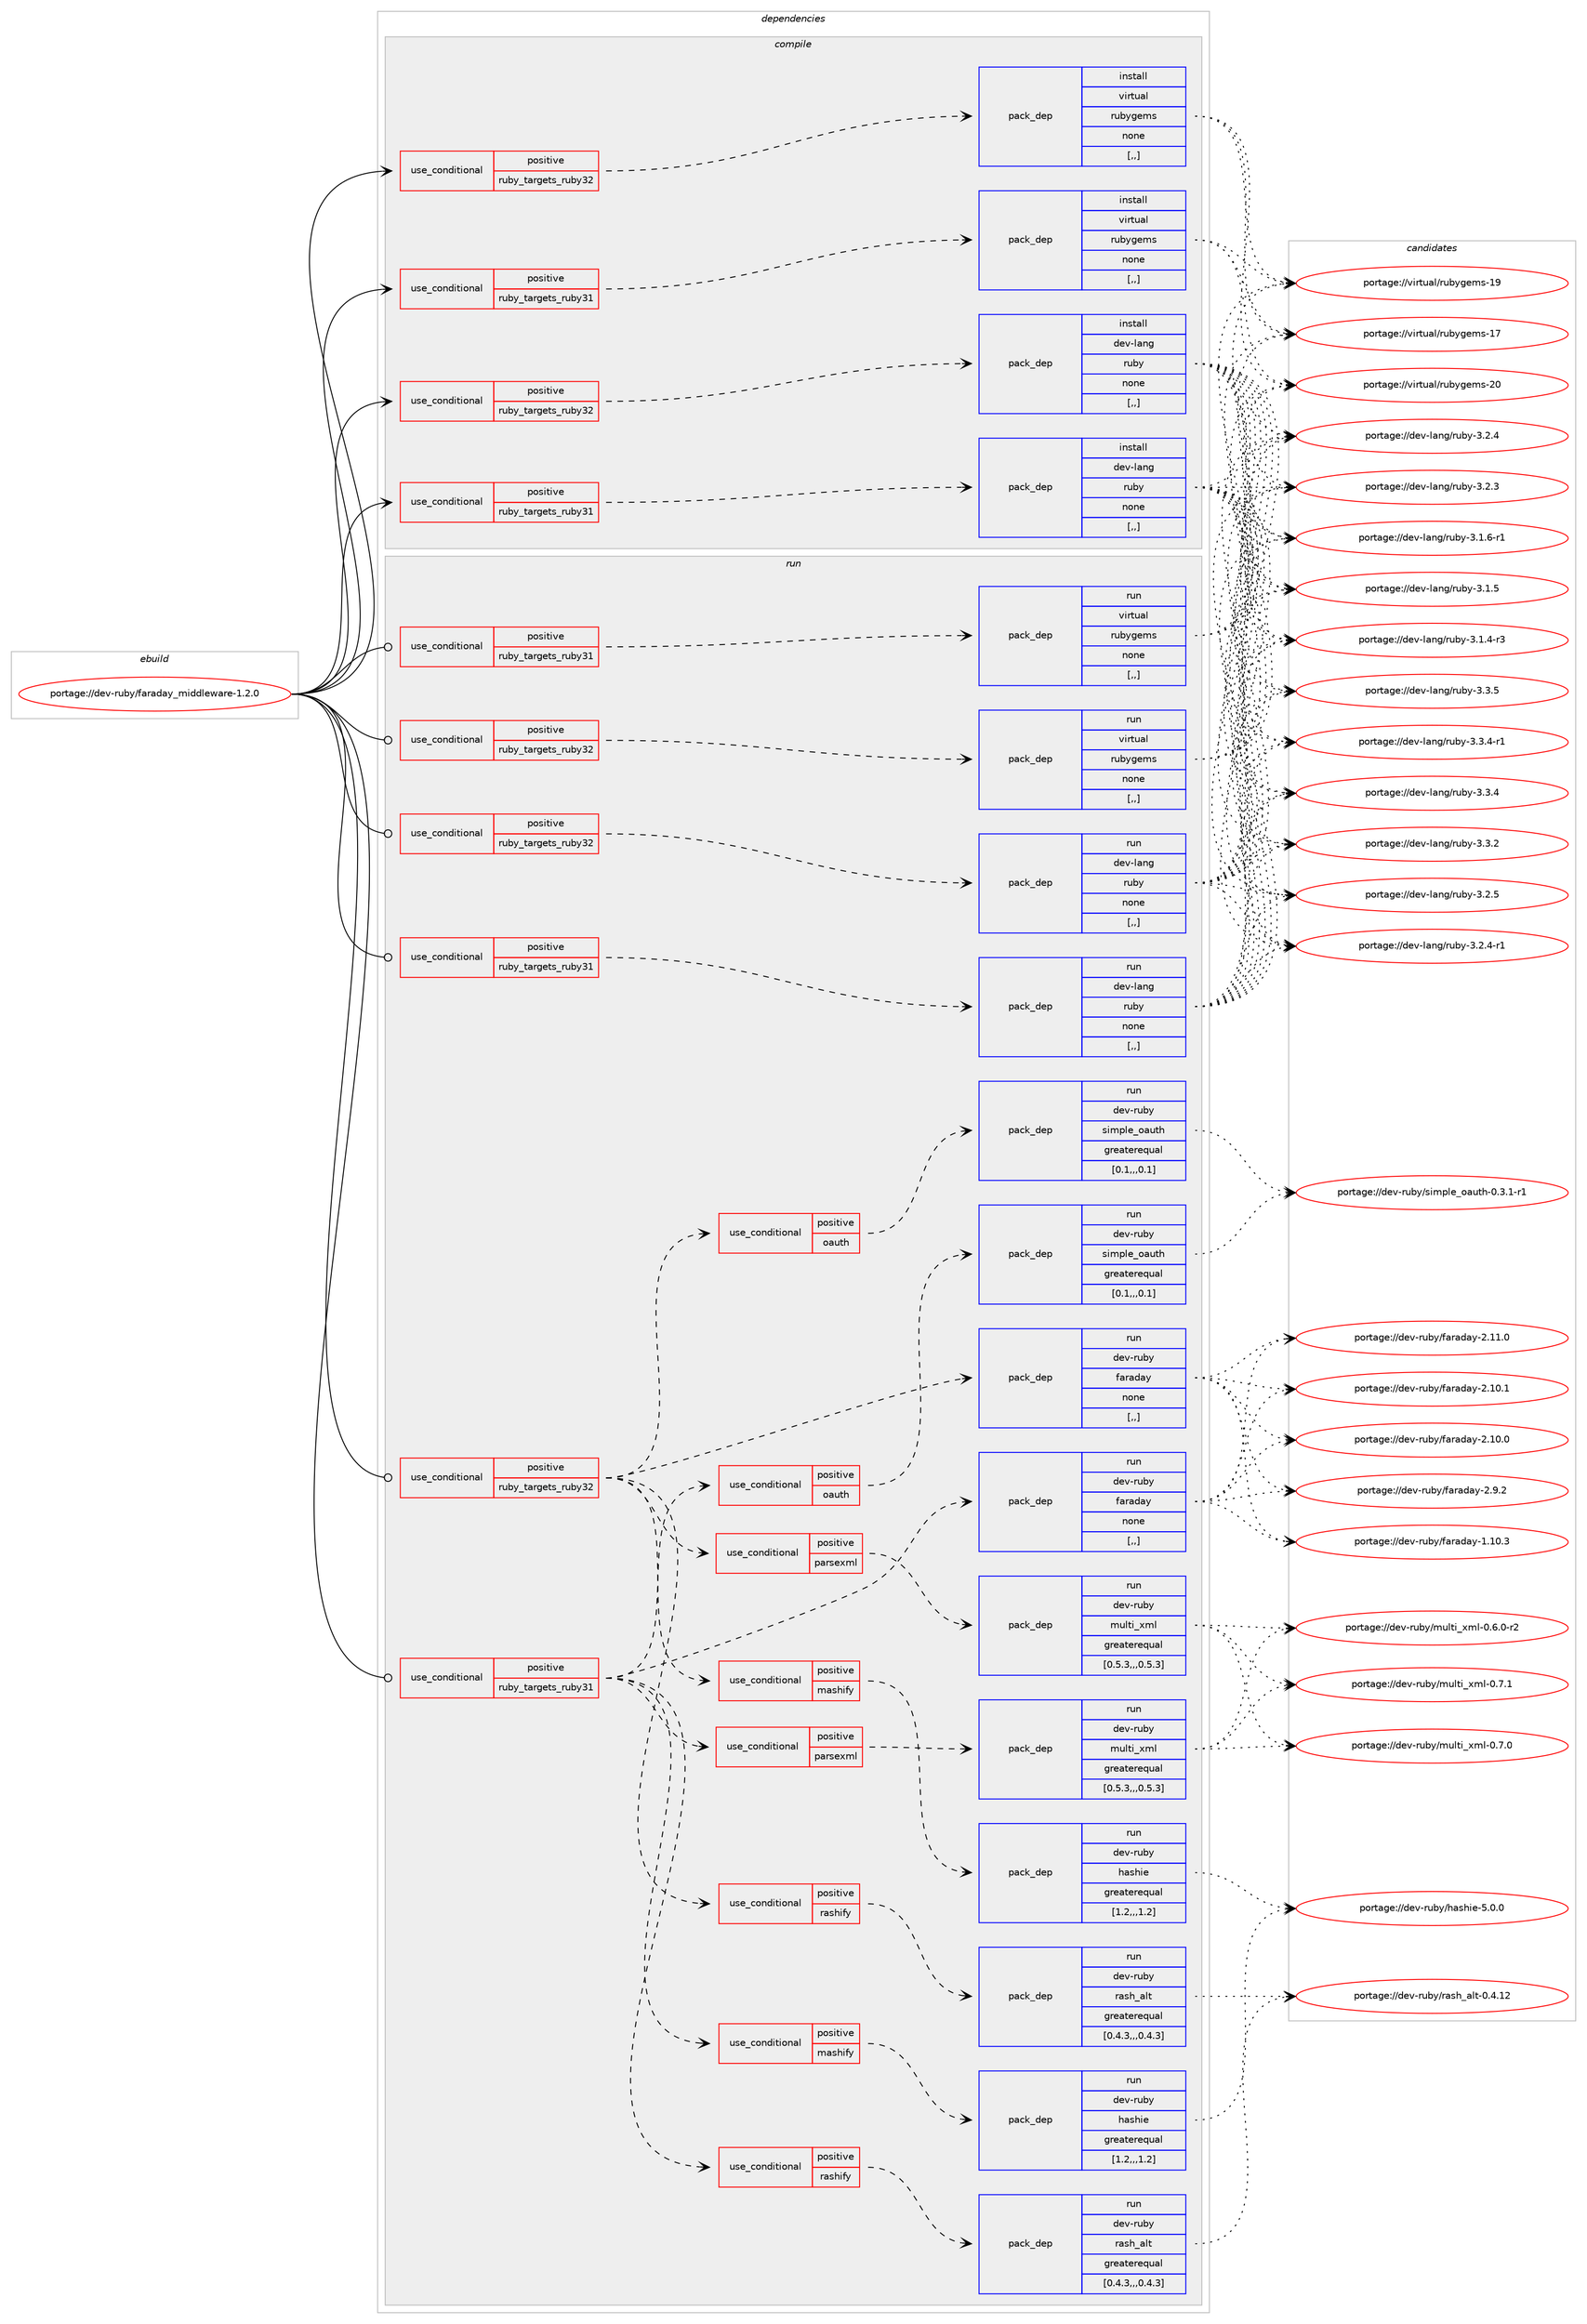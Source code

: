 digraph prolog {

# *************
# Graph options
# *************

newrank=true;
concentrate=true;
compound=true;
graph [rankdir=LR,fontname=Helvetica,fontsize=10,ranksep=1.5];#, ranksep=2.5, nodesep=0.2];
edge  [arrowhead=vee];
node  [fontname=Helvetica,fontsize=10];

# **********
# The ebuild
# **********

subgraph cluster_leftcol {
color=gray;
label=<<i>ebuild</i>>;
id [label="portage://dev-ruby/faraday_middleware-1.2.0", color=red, width=4, href="../dev-ruby/faraday_middleware-1.2.0.svg"];
}

# ****************
# The dependencies
# ****************

subgraph cluster_midcol {
color=gray;
label=<<i>dependencies</i>>;
subgraph cluster_compile {
fillcolor="#eeeeee";
style=filled;
label=<<i>compile</i>>;
subgraph cond178621 {
dependency679613 [label=<<TABLE BORDER="0" CELLBORDER="1" CELLSPACING="0" CELLPADDING="4"><TR><TD ROWSPAN="3" CELLPADDING="10">use_conditional</TD></TR><TR><TD>positive</TD></TR><TR><TD>ruby_targets_ruby31</TD></TR></TABLE>>, shape=none, color=red];
subgraph pack496069 {
dependency679614 [label=<<TABLE BORDER="0" CELLBORDER="1" CELLSPACING="0" CELLPADDING="4" WIDTH="220"><TR><TD ROWSPAN="6" CELLPADDING="30">pack_dep</TD></TR><TR><TD WIDTH="110">install</TD></TR><TR><TD>dev-lang</TD></TR><TR><TD>ruby</TD></TR><TR><TD>none</TD></TR><TR><TD>[,,]</TD></TR></TABLE>>, shape=none, color=blue];
}
dependency679613:e -> dependency679614:w [weight=20,style="dashed",arrowhead="vee"];
}
id:e -> dependency679613:w [weight=20,style="solid",arrowhead="vee"];
subgraph cond178622 {
dependency679615 [label=<<TABLE BORDER="0" CELLBORDER="1" CELLSPACING="0" CELLPADDING="4"><TR><TD ROWSPAN="3" CELLPADDING="10">use_conditional</TD></TR><TR><TD>positive</TD></TR><TR><TD>ruby_targets_ruby31</TD></TR></TABLE>>, shape=none, color=red];
subgraph pack496070 {
dependency679616 [label=<<TABLE BORDER="0" CELLBORDER="1" CELLSPACING="0" CELLPADDING="4" WIDTH="220"><TR><TD ROWSPAN="6" CELLPADDING="30">pack_dep</TD></TR><TR><TD WIDTH="110">install</TD></TR><TR><TD>virtual</TD></TR><TR><TD>rubygems</TD></TR><TR><TD>none</TD></TR><TR><TD>[,,]</TD></TR></TABLE>>, shape=none, color=blue];
}
dependency679615:e -> dependency679616:w [weight=20,style="dashed",arrowhead="vee"];
}
id:e -> dependency679615:w [weight=20,style="solid",arrowhead="vee"];
subgraph cond178623 {
dependency679617 [label=<<TABLE BORDER="0" CELLBORDER="1" CELLSPACING="0" CELLPADDING="4"><TR><TD ROWSPAN="3" CELLPADDING="10">use_conditional</TD></TR><TR><TD>positive</TD></TR><TR><TD>ruby_targets_ruby32</TD></TR></TABLE>>, shape=none, color=red];
subgraph pack496071 {
dependency679618 [label=<<TABLE BORDER="0" CELLBORDER="1" CELLSPACING="0" CELLPADDING="4" WIDTH="220"><TR><TD ROWSPAN="6" CELLPADDING="30">pack_dep</TD></TR><TR><TD WIDTH="110">install</TD></TR><TR><TD>dev-lang</TD></TR><TR><TD>ruby</TD></TR><TR><TD>none</TD></TR><TR><TD>[,,]</TD></TR></TABLE>>, shape=none, color=blue];
}
dependency679617:e -> dependency679618:w [weight=20,style="dashed",arrowhead="vee"];
}
id:e -> dependency679617:w [weight=20,style="solid",arrowhead="vee"];
subgraph cond178624 {
dependency679619 [label=<<TABLE BORDER="0" CELLBORDER="1" CELLSPACING="0" CELLPADDING="4"><TR><TD ROWSPAN="3" CELLPADDING="10">use_conditional</TD></TR><TR><TD>positive</TD></TR><TR><TD>ruby_targets_ruby32</TD></TR></TABLE>>, shape=none, color=red];
subgraph pack496072 {
dependency679620 [label=<<TABLE BORDER="0" CELLBORDER="1" CELLSPACING="0" CELLPADDING="4" WIDTH="220"><TR><TD ROWSPAN="6" CELLPADDING="30">pack_dep</TD></TR><TR><TD WIDTH="110">install</TD></TR><TR><TD>virtual</TD></TR><TR><TD>rubygems</TD></TR><TR><TD>none</TD></TR><TR><TD>[,,]</TD></TR></TABLE>>, shape=none, color=blue];
}
dependency679619:e -> dependency679620:w [weight=20,style="dashed",arrowhead="vee"];
}
id:e -> dependency679619:w [weight=20,style="solid",arrowhead="vee"];
}
subgraph cluster_compileandrun {
fillcolor="#eeeeee";
style=filled;
label=<<i>compile and run</i>>;
}
subgraph cluster_run {
fillcolor="#eeeeee";
style=filled;
label=<<i>run</i>>;
subgraph cond178625 {
dependency679621 [label=<<TABLE BORDER="0" CELLBORDER="1" CELLSPACING="0" CELLPADDING="4"><TR><TD ROWSPAN="3" CELLPADDING="10">use_conditional</TD></TR><TR><TD>positive</TD></TR><TR><TD>ruby_targets_ruby31</TD></TR></TABLE>>, shape=none, color=red];
subgraph pack496073 {
dependency679622 [label=<<TABLE BORDER="0" CELLBORDER="1" CELLSPACING="0" CELLPADDING="4" WIDTH="220"><TR><TD ROWSPAN="6" CELLPADDING="30">pack_dep</TD></TR><TR><TD WIDTH="110">run</TD></TR><TR><TD>dev-lang</TD></TR><TR><TD>ruby</TD></TR><TR><TD>none</TD></TR><TR><TD>[,,]</TD></TR></TABLE>>, shape=none, color=blue];
}
dependency679621:e -> dependency679622:w [weight=20,style="dashed",arrowhead="vee"];
}
id:e -> dependency679621:w [weight=20,style="solid",arrowhead="odot"];
subgraph cond178626 {
dependency679623 [label=<<TABLE BORDER="0" CELLBORDER="1" CELLSPACING="0" CELLPADDING="4"><TR><TD ROWSPAN="3" CELLPADDING="10">use_conditional</TD></TR><TR><TD>positive</TD></TR><TR><TD>ruby_targets_ruby31</TD></TR></TABLE>>, shape=none, color=red];
subgraph pack496074 {
dependency679624 [label=<<TABLE BORDER="0" CELLBORDER="1" CELLSPACING="0" CELLPADDING="4" WIDTH="220"><TR><TD ROWSPAN="6" CELLPADDING="30">pack_dep</TD></TR><TR><TD WIDTH="110">run</TD></TR><TR><TD>dev-ruby</TD></TR><TR><TD>faraday</TD></TR><TR><TD>none</TD></TR><TR><TD>[,,]</TD></TR></TABLE>>, shape=none, color=blue];
}
dependency679623:e -> dependency679624:w [weight=20,style="dashed",arrowhead="vee"];
subgraph cond178627 {
dependency679625 [label=<<TABLE BORDER="0" CELLBORDER="1" CELLSPACING="0" CELLPADDING="4"><TR><TD ROWSPAN="3" CELLPADDING="10">use_conditional</TD></TR><TR><TD>positive</TD></TR><TR><TD>parsexml</TD></TR></TABLE>>, shape=none, color=red];
subgraph pack496075 {
dependency679626 [label=<<TABLE BORDER="0" CELLBORDER="1" CELLSPACING="0" CELLPADDING="4" WIDTH="220"><TR><TD ROWSPAN="6" CELLPADDING="30">pack_dep</TD></TR><TR><TD WIDTH="110">run</TD></TR><TR><TD>dev-ruby</TD></TR><TR><TD>multi_xml</TD></TR><TR><TD>greaterequal</TD></TR><TR><TD>[0.5.3,,,0.5.3]</TD></TR></TABLE>>, shape=none, color=blue];
}
dependency679625:e -> dependency679626:w [weight=20,style="dashed",arrowhead="vee"];
}
dependency679623:e -> dependency679625:w [weight=20,style="dashed",arrowhead="vee"];
subgraph cond178628 {
dependency679627 [label=<<TABLE BORDER="0" CELLBORDER="1" CELLSPACING="0" CELLPADDING="4"><TR><TD ROWSPAN="3" CELLPADDING="10">use_conditional</TD></TR><TR><TD>positive</TD></TR><TR><TD>oauth</TD></TR></TABLE>>, shape=none, color=red];
subgraph pack496076 {
dependency679628 [label=<<TABLE BORDER="0" CELLBORDER="1" CELLSPACING="0" CELLPADDING="4" WIDTH="220"><TR><TD ROWSPAN="6" CELLPADDING="30">pack_dep</TD></TR><TR><TD WIDTH="110">run</TD></TR><TR><TD>dev-ruby</TD></TR><TR><TD>simple_oauth</TD></TR><TR><TD>greaterequal</TD></TR><TR><TD>[0.1,,,0.1]</TD></TR></TABLE>>, shape=none, color=blue];
}
dependency679627:e -> dependency679628:w [weight=20,style="dashed",arrowhead="vee"];
}
dependency679623:e -> dependency679627:w [weight=20,style="dashed",arrowhead="vee"];
subgraph cond178629 {
dependency679629 [label=<<TABLE BORDER="0" CELLBORDER="1" CELLSPACING="0" CELLPADDING="4"><TR><TD ROWSPAN="3" CELLPADDING="10">use_conditional</TD></TR><TR><TD>positive</TD></TR><TR><TD>mashify</TD></TR></TABLE>>, shape=none, color=red];
subgraph pack496077 {
dependency679630 [label=<<TABLE BORDER="0" CELLBORDER="1" CELLSPACING="0" CELLPADDING="4" WIDTH="220"><TR><TD ROWSPAN="6" CELLPADDING="30">pack_dep</TD></TR><TR><TD WIDTH="110">run</TD></TR><TR><TD>dev-ruby</TD></TR><TR><TD>hashie</TD></TR><TR><TD>greaterequal</TD></TR><TR><TD>[1.2,,,1.2]</TD></TR></TABLE>>, shape=none, color=blue];
}
dependency679629:e -> dependency679630:w [weight=20,style="dashed",arrowhead="vee"];
}
dependency679623:e -> dependency679629:w [weight=20,style="dashed",arrowhead="vee"];
subgraph cond178630 {
dependency679631 [label=<<TABLE BORDER="0" CELLBORDER="1" CELLSPACING="0" CELLPADDING="4"><TR><TD ROWSPAN="3" CELLPADDING="10">use_conditional</TD></TR><TR><TD>positive</TD></TR><TR><TD>rashify</TD></TR></TABLE>>, shape=none, color=red];
subgraph pack496078 {
dependency679632 [label=<<TABLE BORDER="0" CELLBORDER="1" CELLSPACING="0" CELLPADDING="4" WIDTH="220"><TR><TD ROWSPAN="6" CELLPADDING="30">pack_dep</TD></TR><TR><TD WIDTH="110">run</TD></TR><TR><TD>dev-ruby</TD></TR><TR><TD>rash_alt</TD></TR><TR><TD>greaterequal</TD></TR><TR><TD>[0.4.3,,,0.4.3]</TD></TR></TABLE>>, shape=none, color=blue];
}
dependency679631:e -> dependency679632:w [weight=20,style="dashed",arrowhead="vee"];
}
dependency679623:e -> dependency679631:w [weight=20,style="dashed",arrowhead="vee"];
}
id:e -> dependency679623:w [weight=20,style="solid",arrowhead="odot"];
subgraph cond178631 {
dependency679633 [label=<<TABLE BORDER="0" CELLBORDER="1" CELLSPACING="0" CELLPADDING="4"><TR><TD ROWSPAN="3" CELLPADDING="10">use_conditional</TD></TR><TR><TD>positive</TD></TR><TR><TD>ruby_targets_ruby31</TD></TR></TABLE>>, shape=none, color=red];
subgraph pack496079 {
dependency679634 [label=<<TABLE BORDER="0" CELLBORDER="1" CELLSPACING="0" CELLPADDING="4" WIDTH="220"><TR><TD ROWSPAN="6" CELLPADDING="30">pack_dep</TD></TR><TR><TD WIDTH="110">run</TD></TR><TR><TD>virtual</TD></TR><TR><TD>rubygems</TD></TR><TR><TD>none</TD></TR><TR><TD>[,,]</TD></TR></TABLE>>, shape=none, color=blue];
}
dependency679633:e -> dependency679634:w [weight=20,style="dashed",arrowhead="vee"];
}
id:e -> dependency679633:w [weight=20,style="solid",arrowhead="odot"];
subgraph cond178632 {
dependency679635 [label=<<TABLE BORDER="0" CELLBORDER="1" CELLSPACING="0" CELLPADDING="4"><TR><TD ROWSPAN="3" CELLPADDING="10">use_conditional</TD></TR><TR><TD>positive</TD></TR><TR><TD>ruby_targets_ruby32</TD></TR></TABLE>>, shape=none, color=red];
subgraph pack496080 {
dependency679636 [label=<<TABLE BORDER="0" CELLBORDER="1" CELLSPACING="0" CELLPADDING="4" WIDTH="220"><TR><TD ROWSPAN="6" CELLPADDING="30">pack_dep</TD></TR><TR><TD WIDTH="110">run</TD></TR><TR><TD>dev-lang</TD></TR><TR><TD>ruby</TD></TR><TR><TD>none</TD></TR><TR><TD>[,,]</TD></TR></TABLE>>, shape=none, color=blue];
}
dependency679635:e -> dependency679636:w [weight=20,style="dashed",arrowhead="vee"];
}
id:e -> dependency679635:w [weight=20,style="solid",arrowhead="odot"];
subgraph cond178633 {
dependency679637 [label=<<TABLE BORDER="0" CELLBORDER="1" CELLSPACING="0" CELLPADDING="4"><TR><TD ROWSPAN="3" CELLPADDING="10">use_conditional</TD></TR><TR><TD>positive</TD></TR><TR><TD>ruby_targets_ruby32</TD></TR></TABLE>>, shape=none, color=red];
subgraph pack496081 {
dependency679638 [label=<<TABLE BORDER="0" CELLBORDER="1" CELLSPACING="0" CELLPADDING="4" WIDTH="220"><TR><TD ROWSPAN="6" CELLPADDING="30">pack_dep</TD></TR><TR><TD WIDTH="110">run</TD></TR><TR><TD>dev-ruby</TD></TR><TR><TD>faraday</TD></TR><TR><TD>none</TD></TR><TR><TD>[,,]</TD></TR></TABLE>>, shape=none, color=blue];
}
dependency679637:e -> dependency679638:w [weight=20,style="dashed",arrowhead="vee"];
subgraph cond178634 {
dependency679639 [label=<<TABLE BORDER="0" CELLBORDER="1" CELLSPACING="0" CELLPADDING="4"><TR><TD ROWSPAN="3" CELLPADDING="10">use_conditional</TD></TR><TR><TD>positive</TD></TR><TR><TD>parsexml</TD></TR></TABLE>>, shape=none, color=red];
subgraph pack496082 {
dependency679640 [label=<<TABLE BORDER="0" CELLBORDER="1" CELLSPACING="0" CELLPADDING="4" WIDTH="220"><TR><TD ROWSPAN="6" CELLPADDING="30">pack_dep</TD></TR><TR><TD WIDTH="110">run</TD></TR><TR><TD>dev-ruby</TD></TR><TR><TD>multi_xml</TD></TR><TR><TD>greaterequal</TD></TR><TR><TD>[0.5.3,,,0.5.3]</TD></TR></TABLE>>, shape=none, color=blue];
}
dependency679639:e -> dependency679640:w [weight=20,style="dashed",arrowhead="vee"];
}
dependency679637:e -> dependency679639:w [weight=20,style="dashed",arrowhead="vee"];
subgraph cond178635 {
dependency679641 [label=<<TABLE BORDER="0" CELLBORDER="1" CELLSPACING="0" CELLPADDING="4"><TR><TD ROWSPAN="3" CELLPADDING="10">use_conditional</TD></TR><TR><TD>positive</TD></TR><TR><TD>oauth</TD></TR></TABLE>>, shape=none, color=red];
subgraph pack496083 {
dependency679642 [label=<<TABLE BORDER="0" CELLBORDER="1" CELLSPACING="0" CELLPADDING="4" WIDTH="220"><TR><TD ROWSPAN="6" CELLPADDING="30">pack_dep</TD></TR><TR><TD WIDTH="110">run</TD></TR><TR><TD>dev-ruby</TD></TR><TR><TD>simple_oauth</TD></TR><TR><TD>greaterequal</TD></TR><TR><TD>[0.1,,,0.1]</TD></TR></TABLE>>, shape=none, color=blue];
}
dependency679641:e -> dependency679642:w [weight=20,style="dashed",arrowhead="vee"];
}
dependency679637:e -> dependency679641:w [weight=20,style="dashed",arrowhead="vee"];
subgraph cond178636 {
dependency679643 [label=<<TABLE BORDER="0" CELLBORDER="1" CELLSPACING="0" CELLPADDING="4"><TR><TD ROWSPAN="3" CELLPADDING="10">use_conditional</TD></TR><TR><TD>positive</TD></TR><TR><TD>mashify</TD></TR></TABLE>>, shape=none, color=red];
subgraph pack496084 {
dependency679644 [label=<<TABLE BORDER="0" CELLBORDER="1" CELLSPACING="0" CELLPADDING="4" WIDTH="220"><TR><TD ROWSPAN="6" CELLPADDING="30">pack_dep</TD></TR><TR><TD WIDTH="110">run</TD></TR><TR><TD>dev-ruby</TD></TR><TR><TD>hashie</TD></TR><TR><TD>greaterequal</TD></TR><TR><TD>[1.2,,,1.2]</TD></TR></TABLE>>, shape=none, color=blue];
}
dependency679643:e -> dependency679644:w [weight=20,style="dashed",arrowhead="vee"];
}
dependency679637:e -> dependency679643:w [weight=20,style="dashed",arrowhead="vee"];
subgraph cond178637 {
dependency679645 [label=<<TABLE BORDER="0" CELLBORDER="1" CELLSPACING="0" CELLPADDING="4"><TR><TD ROWSPAN="3" CELLPADDING="10">use_conditional</TD></TR><TR><TD>positive</TD></TR><TR><TD>rashify</TD></TR></TABLE>>, shape=none, color=red];
subgraph pack496085 {
dependency679646 [label=<<TABLE BORDER="0" CELLBORDER="1" CELLSPACING="0" CELLPADDING="4" WIDTH="220"><TR><TD ROWSPAN="6" CELLPADDING="30">pack_dep</TD></TR><TR><TD WIDTH="110">run</TD></TR><TR><TD>dev-ruby</TD></TR><TR><TD>rash_alt</TD></TR><TR><TD>greaterequal</TD></TR><TR><TD>[0.4.3,,,0.4.3]</TD></TR></TABLE>>, shape=none, color=blue];
}
dependency679645:e -> dependency679646:w [weight=20,style="dashed",arrowhead="vee"];
}
dependency679637:e -> dependency679645:w [weight=20,style="dashed",arrowhead="vee"];
}
id:e -> dependency679637:w [weight=20,style="solid",arrowhead="odot"];
subgraph cond178638 {
dependency679647 [label=<<TABLE BORDER="0" CELLBORDER="1" CELLSPACING="0" CELLPADDING="4"><TR><TD ROWSPAN="3" CELLPADDING="10">use_conditional</TD></TR><TR><TD>positive</TD></TR><TR><TD>ruby_targets_ruby32</TD></TR></TABLE>>, shape=none, color=red];
subgraph pack496086 {
dependency679648 [label=<<TABLE BORDER="0" CELLBORDER="1" CELLSPACING="0" CELLPADDING="4" WIDTH="220"><TR><TD ROWSPAN="6" CELLPADDING="30">pack_dep</TD></TR><TR><TD WIDTH="110">run</TD></TR><TR><TD>virtual</TD></TR><TR><TD>rubygems</TD></TR><TR><TD>none</TD></TR><TR><TD>[,,]</TD></TR></TABLE>>, shape=none, color=blue];
}
dependency679647:e -> dependency679648:w [weight=20,style="dashed",arrowhead="vee"];
}
id:e -> dependency679647:w [weight=20,style="solid",arrowhead="odot"];
}
}

# **************
# The candidates
# **************

subgraph cluster_choices {
rank=same;
color=gray;
label=<<i>candidates</i>>;

subgraph choice496069 {
color=black;
nodesep=1;
choice10010111845108971101034711411798121455146514653 [label="portage://dev-lang/ruby-3.3.5", color=red, width=4,href="../dev-lang/ruby-3.3.5.svg"];
choice100101118451089711010347114117981214551465146524511449 [label="portage://dev-lang/ruby-3.3.4-r1", color=red, width=4,href="../dev-lang/ruby-3.3.4-r1.svg"];
choice10010111845108971101034711411798121455146514652 [label="portage://dev-lang/ruby-3.3.4", color=red, width=4,href="../dev-lang/ruby-3.3.4.svg"];
choice10010111845108971101034711411798121455146514650 [label="portage://dev-lang/ruby-3.3.2", color=red, width=4,href="../dev-lang/ruby-3.3.2.svg"];
choice10010111845108971101034711411798121455146504653 [label="portage://dev-lang/ruby-3.2.5", color=red, width=4,href="../dev-lang/ruby-3.2.5.svg"];
choice100101118451089711010347114117981214551465046524511449 [label="portage://dev-lang/ruby-3.2.4-r1", color=red, width=4,href="../dev-lang/ruby-3.2.4-r1.svg"];
choice10010111845108971101034711411798121455146504652 [label="portage://dev-lang/ruby-3.2.4", color=red, width=4,href="../dev-lang/ruby-3.2.4.svg"];
choice10010111845108971101034711411798121455146504651 [label="portage://dev-lang/ruby-3.2.3", color=red, width=4,href="../dev-lang/ruby-3.2.3.svg"];
choice100101118451089711010347114117981214551464946544511449 [label="portage://dev-lang/ruby-3.1.6-r1", color=red, width=4,href="../dev-lang/ruby-3.1.6-r1.svg"];
choice10010111845108971101034711411798121455146494653 [label="portage://dev-lang/ruby-3.1.5", color=red, width=4,href="../dev-lang/ruby-3.1.5.svg"];
choice100101118451089711010347114117981214551464946524511451 [label="portage://dev-lang/ruby-3.1.4-r3", color=red, width=4,href="../dev-lang/ruby-3.1.4-r3.svg"];
dependency679614:e -> choice10010111845108971101034711411798121455146514653:w [style=dotted,weight="100"];
dependency679614:e -> choice100101118451089711010347114117981214551465146524511449:w [style=dotted,weight="100"];
dependency679614:e -> choice10010111845108971101034711411798121455146514652:w [style=dotted,weight="100"];
dependency679614:e -> choice10010111845108971101034711411798121455146514650:w [style=dotted,weight="100"];
dependency679614:e -> choice10010111845108971101034711411798121455146504653:w [style=dotted,weight="100"];
dependency679614:e -> choice100101118451089711010347114117981214551465046524511449:w [style=dotted,weight="100"];
dependency679614:e -> choice10010111845108971101034711411798121455146504652:w [style=dotted,weight="100"];
dependency679614:e -> choice10010111845108971101034711411798121455146504651:w [style=dotted,weight="100"];
dependency679614:e -> choice100101118451089711010347114117981214551464946544511449:w [style=dotted,weight="100"];
dependency679614:e -> choice10010111845108971101034711411798121455146494653:w [style=dotted,weight="100"];
dependency679614:e -> choice100101118451089711010347114117981214551464946524511451:w [style=dotted,weight="100"];
}
subgraph choice496070 {
color=black;
nodesep=1;
choice118105114116117971084711411798121103101109115455048 [label="portage://virtual/rubygems-20", color=red, width=4,href="../virtual/rubygems-20.svg"];
choice118105114116117971084711411798121103101109115454957 [label="portage://virtual/rubygems-19", color=red, width=4,href="../virtual/rubygems-19.svg"];
choice118105114116117971084711411798121103101109115454955 [label="portage://virtual/rubygems-17", color=red, width=4,href="../virtual/rubygems-17.svg"];
dependency679616:e -> choice118105114116117971084711411798121103101109115455048:w [style=dotted,weight="100"];
dependency679616:e -> choice118105114116117971084711411798121103101109115454957:w [style=dotted,weight="100"];
dependency679616:e -> choice118105114116117971084711411798121103101109115454955:w [style=dotted,weight="100"];
}
subgraph choice496071 {
color=black;
nodesep=1;
choice10010111845108971101034711411798121455146514653 [label="portage://dev-lang/ruby-3.3.5", color=red, width=4,href="../dev-lang/ruby-3.3.5.svg"];
choice100101118451089711010347114117981214551465146524511449 [label="portage://dev-lang/ruby-3.3.4-r1", color=red, width=4,href="../dev-lang/ruby-3.3.4-r1.svg"];
choice10010111845108971101034711411798121455146514652 [label="portage://dev-lang/ruby-3.3.4", color=red, width=4,href="../dev-lang/ruby-3.3.4.svg"];
choice10010111845108971101034711411798121455146514650 [label="portage://dev-lang/ruby-3.3.2", color=red, width=4,href="../dev-lang/ruby-3.3.2.svg"];
choice10010111845108971101034711411798121455146504653 [label="portage://dev-lang/ruby-3.2.5", color=red, width=4,href="../dev-lang/ruby-3.2.5.svg"];
choice100101118451089711010347114117981214551465046524511449 [label="portage://dev-lang/ruby-3.2.4-r1", color=red, width=4,href="../dev-lang/ruby-3.2.4-r1.svg"];
choice10010111845108971101034711411798121455146504652 [label="portage://dev-lang/ruby-3.2.4", color=red, width=4,href="../dev-lang/ruby-3.2.4.svg"];
choice10010111845108971101034711411798121455146504651 [label="portage://dev-lang/ruby-3.2.3", color=red, width=4,href="../dev-lang/ruby-3.2.3.svg"];
choice100101118451089711010347114117981214551464946544511449 [label="portage://dev-lang/ruby-3.1.6-r1", color=red, width=4,href="../dev-lang/ruby-3.1.6-r1.svg"];
choice10010111845108971101034711411798121455146494653 [label="portage://dev-lang/ruby-3.1.5", color=red, width=4,href="../dev-lang/ruby-3.1.5.svg"];
choice100101118451089711010347114117981214551464946524511451 [label="portage://dev-lang/ruby-3.1.4-r3", color=red, width=4,href="../dev-lang/ruby-3.1.4-r3.svg"];
dependency679618:e -> choice10010111845108971101034711411798121455146514653:w [style=dotted,weight="100"];
dependency679618:e -> choice100101118451089711010347114117981214551465146524511449:w [style=dotted,weight="100"];
dependency679618:e -> choice10010111845108971101034711411798121455146514652:w [style=dotted,weight="100"];
dependency679618:e -> choice10010111845108971101034711411798121455146514650:w [style=dotted,weight="100"];
dependency679618:e -> choice10010111845108971101034711411798121455146504653:w [style=dotted,weight="100"];
dependency679618:e -> choice100101118451089711010347114117981214551465046524511449:w [style=dotted,weight="100"];
dependency679618:e -> choice10010111845108971101034711411798121455146504652:w [style=dotted,weight="100"];
dependency679618:e -> choice10010111845108971101034711411798121455146504651:w [style=dotted,weight="100"];
dependency679618:e -> choice100101118451089711010347114117981214551464946544511449:w [style=dotted,weight="100"];
dependency679618:e -> choice10010111845108971101034711411798121455146494653:w [style=dotted,weight="100"];
dependency679618:e -> choice100101118451089711010347114117981214551464946524511451:w [style=dotted,weight="100"];
}
subgraph choice496072 {
color=black;
nodesep=1;
choice118105114116117971084711411798121103101109115455048 [label="portage://virtual/rubygems-20", color=red, width=4,href="../virtual/rubygems-20.svg"];
choice118105114116117971084711411798121103101109115454957 [label="portage://virtual/rubygems-19", color=red, width=4,href="../virtual/rubygems-19.svg"];
choice118105114116117971084711411798121103101109115454955 [label="portage://virtual/rubygems-17", color=red, width=4,href="../virtual/rubygems-17.svg"];
dependency679620:e -> choice118105114116117971084711411798121103101109115455048:w [style=dotted,weight="100"];
dependency679620:e -> choice118105114116117971084711411798121103101109115454957:w [style=dotted,weight="100"];
dependency679620:e -> choice118105114116117971084711411798121103101109115454955:w [style=dotted,weight="100"];
}
subgraph choice496073 {
color=black;
nodesep=1;
choice10010111845108971101034711411798121455146514653 [label="portage://dev-lang/ruby-3.3.5", color=red, width=4,href="../dev-lang/ruby-3.3.5.svg"];
choice100101118451089711010347114117981214551465146524511449 [label="portage://dev-lang/ruby-3.3.4-r1", color=red, width=4,href="../dev-lang/ruby-3.3.4-r1.svg"];
choice10010111845108971101034711411798121455146514652 [label="portage://dev-lang/ruby-3.3.4", color=red, width=4,href="../dev-lang/ruby-3.3.4.svg"];
choice10010111845108971101034711411798121455146514650 [label="portage://dev-lang/ruby-3.3.2", color=red, width=4,href="../dev-lang/ruby-3.3.2.svg"];
choice10010111845108971101034711411798121455146504653 [label="portage://dev-lang/ruby-3.2.5", color=red, width=4,href="../dev-lang/ruby-3.2.5.svg"];
choice100101118451089711010347114117981214551465046524511449 [label="portage://dev-lang/ruby-3.2.4-r1", color=red, width=4,href="../dev-lang/ruby-3.2.4-r1.svg"];
choice10010111845108971101034711411798121455146504652 [label="portage://dev-lang/ruby-3.2.4", color=red, width=4,href="../dev-lang/ruby-3.2.4.svg"];
choice10010111845108971101034711411798121455146504651 [label="portage://dev-lang/ruby-3.2.3", color=red, width=4,href="../dev-lang/ruby-3.2.3.svg"];
choice100101118451089711010347114117981214551464946544511449 [label="portage://dev-lang/ruby-3.1.6-r1", color=red, width=4,href="../dev-lang/ruby-3.1.6-r1.svg"];
choice10010111845108971101034711411798121455146494653 [label="portage://dev-lang/ruby-3.1.5", color=red, width=4,href="../dev-lang/ruby-3.1.5.svg"];
choice100101118451089711010347114117981214551464946524511451 [label="portage://dev-lang/ruby-3.1.4-r3", color=red, width=4,href="../dev-lang/ruby-3.1.4-r3.svg"];
dependency679622:e -> choice10010111845108971101034711411798121455146514653:w [style=dotted,weight="100"];
dependency679622:e -> choice100101118451089711010347114117981214551465146524511449:w [style=dotted,weight="100"];
dependency679622:e -> choice10010111845108971101034711411798121455146514652:w [style=dotted,weight="100"];
dependency679622:e -> choice10010111845108971101034711411798121455146514650:w [style=dotted,weight="100"];
dependency679622:e -> choice10010111845108971101034711411798121455146504653:w [style=dotted,weight="100"];
dependency679622:e -> choice100101118451089711010347114117981214551465046524511449:w [style=dotted,weight="100"];
dependency679622:e -> choice10010111845108971101034711411798121455146504652:w [style=dotted,weight="100"];
dependency679622:e -> choice10010111845108971101034711411798121455146504651:w [style=dotted,weight="100"];
dependency679622:e -> choice100101118451089711010347114117981214551464946544511449:w [style=dotted,weight="100"];
dependency679622:e -> choice10010111845108971101034711411798121455146494653:w [style=dotted,weight="100"];
dependency679622:e -> choice100101118451089711010347114117981214551464946524511451:w [style=dotted,weight="100"];
}
subgraph choice496074 {
color=black;
nodesep=1;
choice10010111845114117981214710297114971009712145504649494648 [label="portage://dev-ruby/faraday-2.11.0", color=red, width=4,href="../dev-ruby/faraday-2.11.0.svg"];
choice10010111845114117981214710297114971009712145504649484649 [label="portage://dev-ruby/faraday-2.10.1", color=red, width=4,href="../dev-ruby/faraday-2.10.1.svg"];
choice10010111845114117981214710297114971009712145504649484648 [label="portage://dev-ruby/faraday-2.10.0", color=red, width=4,href="../dev-ruby/faraday-2.10.0.svg"];
choice100101118451141179812147102971149710097121455046574650 [label="portage://dev-ruby/faraday-2.9.2", color=red, width=4,href="../dev-ruby/faraday-2.9.2.svg"];
choice10010111845114117981214710297114971009712145494649484651 [label="portage://dev-ruby/faraday-1.10.3", color=red, width=4,href="../dev-ruby/faraday-1.10.3.svg"];
dependency679624:e -> choice10010111845114117981214710297114971009712145504649494648:w [style=dotted,weight="100"];
dependency679624:e -> choice10010111845114117981214710297114971009712145504649484649:w [style=dotted,weight="100"];
dependency679624:e -> choice10010111845114117981214710297114971009712145504649484648:w [style=dotted,weight="100"];
dependency679624:e -> choice100101118451141179812147102971149710097121455046574650:w [style=dotted,weight="100"];
dependency679624:e -> choice10010111845114117981214710297114971009712145494649484651:w [style=dotted,weight="100"];
}
subgraph choice496075 {
color=black;
nodesep=1;
choice10010111845114117981214710911710811610595120109108454846554649 [label="portage://dev-ruby/multi_xml-0.7.1", color=red, width=4,href="../dev-ruby/multi_xml-0.7.1.svg"];
choice10010111845114117981214710911710811610595120109108454846554648 [label="portage://dev-ruby/multi_xml-0.7.0", color=red, width=4,href="../dev-ruby/multi_xml-0.7.0.svg"];
choice100101118451141179812147109117108116105951201091084548465446484511450 [label="portage://dev-ruby/multi_xml-0.6.0-r2", color=red, width=4,href="../dev-ruby/multi_xml-0.6.0-r2.svg"];
dependency679626:e -> choice10010111845114117981214710911710811610595120109108454846554649:w [style=dotted,weight="100"];
dependency679626:e -> choice10010111845114117981214710911710811610595120109108454846554648:w [style=dotted,weight="100"];
dependency679626:e -> choice100101118451141179812147109117108116105951201091084548465446484511450:w [style=dotted,weight="100"];
}
subgraph choice496076 {
color=black;
nodesep=1;
choice10010111845114117981214711510510911210810195111971171161044548465146494511449 [label="portage://dev-ruby/simple_oauth-0.3.1-r1", color=red, width=4,href="../dev-ruby/simple_oauth-0.3.1-r1.svg"];
dependency679628:e -> choice10010111845114117981214711510510911210810195111971171161044548465146494511449:w [style=dotted,weight="100"];
}
subgraph choice496077 {
color=black;
nodesep=1;
choice10010111845114117981214710497115104105101455346484648 [label="portage://dev-ruby/hashie-5.0.0", color=red, width=4,href="../dev-ruby/hashie-5.0.0.svg"];
dependency679630:e -> choice10010111845114117981214710497115104105101455346484648:w [style=dotted,weight="100"];
}
subgraph choice496078 {
color=black;
nodesep=1;
choice10010111845114117981214711497115104959710811645484652464950 [label="portage://dev-ruby/rash_alt-0.4.12", color=red, width=4,href="../dev-ruby/rash_alt-0.4.12.svg"];
dependency679632:e -> choice10010111845114117981214711497115104959710811645484652464950:w [style=dotted,weight="100"];
}
subgraph choice496079 {
color=black;
nodesep=1;
choice118105114116117971084711411798121103101109115455048 [label="portage://virtual/rubygems-20", color=red, width=4,href="../virtual/rubygems-20.svg"];
choice118105114116117971084711411798121103101109115454957 [label="portage://virtual/rubygems-19", color=red, width=4,href="../virtual/rubygems-19.svg"];
choice118105114116117971084711411798121103101109115454955 [label="portage://virtual/rubygems-17", color=red, width=4,href="../virtual/rubygems-17.svg"];
dependency679634:e -> choice118105114116117971084711411798121103101109115455048:w [style=dotted,weight="100"];
dependency679634:e -> choice118105114116117971084711411798121103101109115454957:w [style=dotted,weight="100"];
dependency679634:e -> choice118105114116117971084711411798121103101109115454955:w [style=dotted,weight="100"];
}
subgraph choice496080 {
color=black;
nodesep=1;
choice10010111845108971101034711411798121455146514653 [label="portage://dev-lang/ruby-3.3.5", color=red, width=4,href="../dev-lang/ruby-3.3.5.svg"];
choice100101118451089711010347114117981214551465146524511449 [label="portage://dev-lang/ruby-3.3.4-r1", color=red, width=4,href="../dev-lang/ruby-3.3.4-r1.svg"];
choice10010111845108971101034711411798121455146514652 [label="portage://dev-lang/ruby-3.3.4", color=red, width=4,href="../dev-lang/ruby-3.3.4.svg"];
choice10010111845108971101034711411798121455146514650 [label="portage://dev-lang/ruby-3.3.2", color=red, width=4,href="../dev-lang/ruby-3.3.2.svg"];
choice10010111845108971101034711411798121455146504653 [label="portage://dev-lang/ruby-3.2.5", color=red, width=4,href="../dev-lang/ruby-3.2.5.svg"];
choice100101118451089711010347114117981214551465046524511449 [label="portage://dev-lang/ruby-3.2.4-r1", color=red, width=4,href="../dev-lang/ruby-3.2.4-r1.svg"];
choice10010111845108971101034711411798121455146504652 [label="portage://dev-lang/ruby-3.2.4", color=red, width=4,href="../dev-lang/ruby-3.2.4.svg"];
choice10010111845108971101034711411798121455146504651 [label="portage://dev-lang/ruby-3.2.3", color=red, width=4,href="../dev-lang/ruby-3.2.3.svg"];
choice100101118451089711010347114117981214551464946544511449 [label="portage://dev-lang/ruby-3.1.6-r1", color=red, width=4,href="../dev-lang/ruby-3.1.6-r1.svg"];
choice10010111845108971101034711411798121455146494653 [label="portage://dev-lang/ruby-3.1.5", color=red, width=4,href="../dev-lang/ruby-3.1.5.svg"];
choice100101118451089711010347114117981214551464946524511451 [label="portage://dev-lang/ruby-3.1.4-r3", color=red, width=4,href="../dev-lang/ruby-3.1.4-r3.svg"];
dependency679636:e -> choice10010111845108971101034711411798121455146514653:w [style=dotted,weight="100"];
dependency679636:e -> choice100101118451089711010347114117981214551465146524511449:w [style=dotted,weight="100"];
dependency679636:e -> choice10010111845108971101034711411798121455146514652:w [style=dotted,weight="100"];
dependency679636:e -> choice10010111845108971101034711411798121455146514650:w [style=dotted,weight="100"];
dependency679636:e -> choice10010111845108971101034711411798121455146504653:w [style=dotted,weight="100"];
dependency679636:e -> choice100101118451089711010347114117981214551465046524511449:w [style=dotted,weight="100"];
dependency679636:e -> choice10010111845108971101034711411798121455146504652:w [style=dotted,weight="100"];
dependency679636:e -> choice10010111845108971101034711411798121455146504651:w [style=dotted,weight="100"];
dependency679636:e -> choice100101118451089711010347114117981214551464946544511449:w [style=dotted,weight="100"];
dependency679636:e -> choice10010111845108971101034711411798121455146494653:w [style=dotted,weight="100"];
dependency679636:e -> choice100101118451089711010347114117981214551464946524511451:w [style=dotted,weight="100"];
}
subgraph choice496081 {
color=black;
nodesep=1;
choice10010111845114117981214710297114971009712145504649494648 [label="portage://dev-ruby/faraday-2.11.0", color=red, width=4,href="../dev-ruby/faraday-2.11.0.svg"];
choice10010111845114117981214710297114971009712145504649484649 [label="portage://dev-ruby/faraday-2.10.1", color=red, width=4,href="../dev-ruby/faraday-2.10.1.svg"];
choice10010111845114117981214710297114971009712145504649484648 [label="portage://dev-ruby/faraday-2.10.0", color=red, width=4,href="../dev-ruby/faraday-2.10.0.svg"];
choice100101118451141179812147102971149710097121455046574650 [label="portage://dev-ruby/faraday-2.9.2", color=red, width=4,href="../dev-ruby/faraday-2.9.2.svg"];
choice10010111845114117981214710297114971009712145494649484651 [label="portage://dev-ruby/faraday-1.10.3", color=red, width=4,href="../dev-ruby/faraday-1.10.3.svg"];
dependency679638:e -> choice10010111845114117981214710297114971009712145504649494648:w [style=dotted,weight="100"];
dependency679638:e -> choice10010111845114117981214710297114971009712145504649484649:w [style=dotted,weight="100"];
dependency679638:e -> choice10010111845114117981214710297114971009712145504649484648:w [style=dotted,weight="100"];
dependency679638:e -> choice100101118451141179812147102971149710097121455046574650:w [style=dotted,weight="100"];
dependency679638:e -> choice10010111845114117981214710297114971009712145494649484651:w [style=dotted,weight="100"];
}
subgraph choice496082 {
color=black;
nodesep=1;
choice10010111845114117981214710911710811610595120109108454846554649 [label="portage://dev-ruby/multi_xml-0.7.1", color=red, width=4,href="../dev-ruby/multi_xml-0.7.1.svg"];
choice10010111845114117981214710911710811610595120109108454846554648 [label="portage://dev-ruby/multi_xml-0.7.0", color=red, width=4,href="../dev-ruby/multi_xml-0.7.0.svg"];
choice100101118451141179812147109117108116105951201091084548465446484511450 [label="portage://dev-ruby/multi_xml-0.6.0-r2", color=red, width=4,href="../dev-ruby/multi_xml-0.6.0-r2.svg"];
dependency679640:e -> choice10010111845114117981214710911710811610595120109108454846554649:w [style=dotted,weight="100"];
dependency679640:e -> choice10010111845114117981214710911710811610595120109108454846554648:w [style=dotted,weight="100"];
dependency679640:e -> choice100101118451141179812147109117108116105951201091084548465446484511450:w [style=dotted,weight="100"];
}
subgraph choice496083 {
color=black;
nodesep=1;
choice10010111845114117981214711510510911210810195111971171161044548465146494511449 [label="portage://dev-ruby/simple_oauth-0.3.1-r1", color=red, width=4,href="../dev-ruby/simple_oauth-0.3.1-r1.svg"];
dependency679642:e -> choice10010111845114117981214711510510911210810195111971171161044548465146494511449:w [style=dotted,weight="100"];
}
subgraph choice496084 {
color=black;
nodesep=1;
choice10010111845114117981214710497115104105101455346484648 [label="portage://dev-ruby/hashie-5.0.0", color=red, width=4,href="../dev-ruby/hashie-5.0.0.svg"];
dependency679644:e -> choice10010111845114117981214710497115104105101455346484648:w [style=dotted,weight="100"];
}
subgraph choice496085 {
color=black;
nodesep=1;
choice10010111845114117981214711497115104959710811645484652464950 [label="portage://dev-ruby/rash_alt-0.4.12", color=red, width=4,href="../dev-ruby/rash_alt-0.4.12.svg"];
dependency679646:e -> choice10010111845114117981214711497115104959710811645484652464950:w [style=dotted,weight="100"];
}
subgraph choice496086 {
color=black;
nodesep=1;
choice118105114116117971084711411798121103101109115455048 [label="portage://virtual/rubygems-20", color=red, width=4,href="../virtual/rubygems-20.svg"];
choice118105114116117971084711411798121103101109115454957 [label="portage://virtual/rubygems-19", color=red, width=4,href="../virtual/rubygems-19.svg"];
choice118105114116117971084711411798121103101109115454955 [label="portage://virtual/rubygems-17", color=red, width=4,href="../virtual/rubygems-17.svg"];
dependency679648:e -> choice118105114116117971084711411798121103101109115455048:w [style=dotted,weight="100"];
dependency679648:e -> choice118105114116117971084711411798121103101109115454957:w [style=dotted,weight="100"];
dependency679648:e -> choice118105114116117971084711411798121103101109115454955:w [style=dotted,weight="100"];
}
}

}
